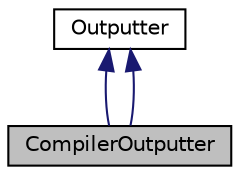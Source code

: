 digraph "CompilerOutputter"
{
  edge [fontname="Helvetica",fontsize="10",labelfontname="Helvetica",labelfontsize="10"];
  node [fontname="Helvetica",fontsize="10",shape=record];
  Node1 [label="CompilerOutputter",height=0.2,width=0.4,color="black", fillcolor="grey75", style="filled", fontcolor="black"];
  Node2 -> Node1 [dir="back",color="midnightblue",fontsize="10",style="solid"];
  Node2 [label="Outputter",height=0.2,width=0.4,color="black", fillcolor="white", style="filled",URL="$class_outputter.html",tooltip="Abstract outputter to print test result summary. "];
  Node2 -> Node1 [dir="back",color="midnightblue",fontsize="10",style="solid"];
}
